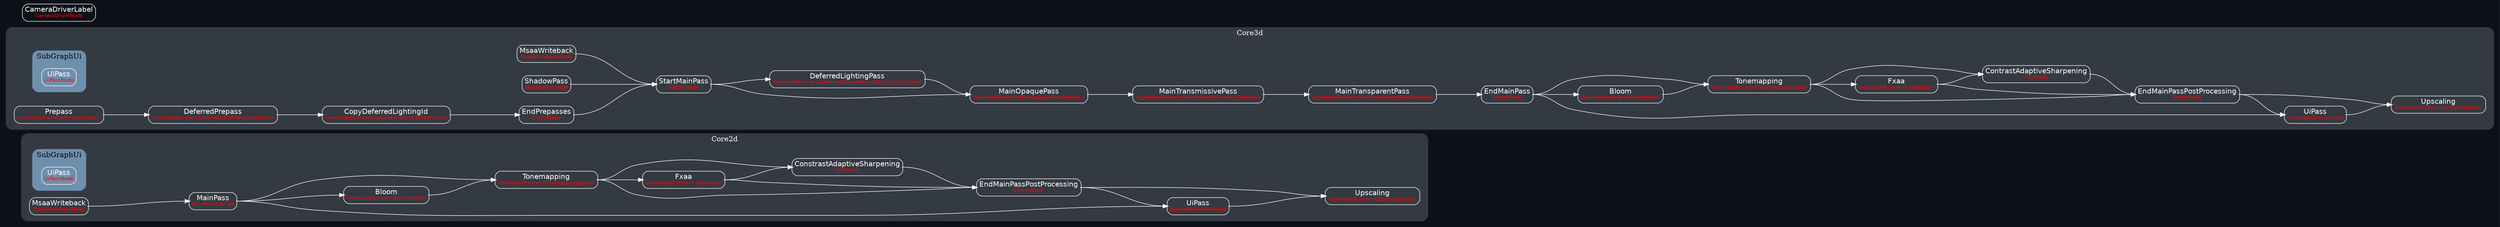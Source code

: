 digraph "RenderGraph" {
	"rankdir"="LR";
	"ranksep"="1.0";
	graph ["bgcolor"="#0d1117"];
	edge ["fontname"="Helvetica", "fontcolor"="white"];
	node ["shape"="plaintext", "fontname"="Helvetica", "fontcolor"="white"];
	subgraph "cluster_Core2d" {
		"label"="Core2d";
		"fontcolor"="red";
		graph ["style"="rounded,filled", "color"="#343a42", "fontcolor"="white"];
		subgraph "cluster_Core2d_SubGraphUi" {
			"label"="SubGraphUi";
			"fontcolor"="red";
			graph ["style"="rounded,filled", "color"="#6f90ad", "fontcolor"="black"];
			"_Core2d_SubGraphUi__Core2d_SubGraphUiUiPass" ["label"=<<TABLE STYLE="rounded"><TR><TD PORT="title" BORDER="0" COLSPAN="2">UiPass<BR/><FONT COLOR="red" POINT-SIZE="10">UiPassNode</FONT></TD></TR></TABLE>>, "color"="white", "fillcolor"="white"]
		}
		
		"_Core2d__Core2dConstrastAdaptiveSharpening" ["label"=<<TABLE STYLE="rounded"><TR><TD PORT="title" BORDER="0" COLSPAN="2">ConstrastAdaptiveSharpening<BR/><FONT COLOR="red" POINT-SIZE="10">CASNode</FONT></TD></TR></TABLE>>, "color"="white", "fillcolor"="white"]
		"_Core2d__Core2dMainPass" ["label"=<<TABLE STYLE="rounded"><TR><TD PORT="title" BORDER="0" COLSPAN="2">MainPass<BR/><FONT COLOR="red" POINT-SIZE="10">MainPass2dNode</FONT></TD></TR></TABLE>>, "color"="white", "fillcolor"="white"]
		"_Core2d__Core2dMsaaWriteback" ["label"=<<TABLE STYLE="rounded"><TR><TD PORT="title" BORDER="0" COLSPAN="2">MsaaWriteback<BR/><FONT COLOR="red" POINT-SIZE="10">MsaaWritebackNode</FONT></TD></TR></TABLE>>, "color"="white", "fillcolor"="white"]
		"_Core2d__Core2dEndMainPassPostProcessing" ["label"=<<TABLE STYLE="rounded"><TR><TD PORT="title" BORDER="0" COLSPAN="2">EndMainPassPostProcessing<BR/><FONT COLOR="red" POINT-SIZE="10">EmptyNode</FONT></TD></TR></TABLE>>, "color"="white", "fillcolor"="white"]
		"_Core2d__Core2dUiPass" ["label"=<<TABLE STYLE="rounded"><TR><TD PORT="title" BORDER="0" COLSPAN="2">UiPass<BR/><FONT COLOR="red" POINT-SIZE="10">RunGraphOnViewNode</FONT></TD></TR></TABLE>>, "color"="white", "fillcolor"="white"]
		"_Core2d__Core2dBloom" ["label"=<<TABLE STYLE="rounded"><TR><TD PORT="title" BORDER="0" COLSPAN="2">Bloom<BR/><FONT COLOR="red" POINT-SIZE="10">ViewNodeRunner&lt;BloomNode&gt;</FONT></TD></TR></TABLE>>, "color"="white", "fillcolor"="white"]
		"_Core2d__Core2dFxaa" ["label"=<<TABLE STYLE="rounded"><TR><TD PORT="title" BORDER="0" COLSPAN="2">Fxaa<BR/><FONT COLOR="red" POINT-SIZE="10">ViewNodeRunner&lt;FxaaNode&gt;</FONT></TD></TR></TABLE>>, "color"="white", "fillcolor"="white"]
		"_Core2d__Core2dTonemapping" ["label"=<<TABLE STYLE="rounded"><TR><TD PORT="title" BORDER="0" COLSPAN="2">Tonemapping<BR/><FONT COLOR="red" POINT-SIZE="10">ViewNodeRunner&lt;TonemappingNode&gt;</FONT></TD></TR></TABLE>>, "color"="white", "fillcolor"="white"]
		"_Core2d__Core2dUpscaling" ["label"=<<TABLE STYLE="rounded"><TR><TD PORT="title" BORDER="0" COLSPAN="2">Upscaling<BR/><FONT COLOR="red" POINT-SIZE="10">ViewNodeRunner&lt;UpscalingNode&gt;</FONT></TD></TR></TABLE>>, "color"="white", "fillcolor"="white"]
		"_Core2d__Core2dTonemapping":"title:e" -> "_Core2d__Core2dConstrastAdaptiveSharpening":"title:w" ["color"="white"]
		"_Core2d__Core2dFxaa":"title:e" -> "_Core2d__Core2dConstrastAdaptiveSharpening":"title:w" ["color"="white"]
		"_Core2d__Core2dMsaaWriteback":"title:e" -> "_Core2d__Core2dMainPass":"title:w" ["color"="white"]
		"_Core2d__Core2dTonemapping":"title:e" -> "_Core2d__Core2dEndMainPassPostProcessing":"title:w" ["color"="white"]
		"_Core2d__Core2dFxaa":"title:e" -> "_Core2d__Core2dEndMainPassPostProcessing":"title:w" ["color"="white"]
		"_Core2d__Core2dConstrastAdaptiveSharpening":"title:e" -> "_Core2d__Core2dEndMainPassPostProcessing":"title:w" ["color"="white"]
		"_Core2d__Core2dMainPass":"title:e" -> "_Core2d__Core2dUiPass":"title:w" ["color"="white"]
		"_Core2d__Core2dEndMainPassPostProcessing":"title:e" -> "_Core2d__Core2dUiPass":"title:w" ["color"="white"]
		"_Core2d__Core2dMainPass":"title:e" -> "_Core2d__Core2dBloom":"title:w" ["color"="white"]
		"_Core2d__Core2dTonemapping":"title:e" -> "_Core2d__Core2dFxaa":"title:w" ["color"="white"]
		"_Core2d__Core2dMainPass":"title:e" -> "_Core2d__Core2dTonemapping":"title:w" ["color"="white"]
		"_Core2d__Core2dBloom":"title:e" -> "_Core2d__Core2dTonemapping":"title:w" ["color"="white"]
		"_Core2d__Core2dEndMainPassPostProcessing":"title:e" -> "_Core2d__Core2dUpscaling":"title:w" ["color"="white"]
		"_Core2d__Core2dUiPass":"title:e" -> "_Core2d__Core2dUpscaling":"title:w" ["color"="white"]
	}
	
	subgraph "cluster_Core3d" {
		"label"="Core3d";
		"fontcolor"="red";
		graph ["style"="rounded,filled", "color"="#343a42", "fontcolor"="white"];
		subgraph "cluster_Core3d_SubGraphUi" {
			"label"="SubGraphUi";
			"fontcolor"="red";
			graph ["style"="rounded,filled", "color"="#6f90ad", "fontcolor"="black"];
			"_Core3d_SubGraphUi__Core3d_SubGraphUiUiPass" ["label"=<<TABLE STYLE="rounded"><TR><TD PORT="title" BORDER="0" COLSPAN="2">UiPass<BR/><FONT COLOR="red" POINT-SIZE="10">UiPassNode</FONT></TD></TR></TABLE>>, "color"="white", "fillcolor"="white"]
		}
		
		"_Core3d__Core3dContrastAdaptiveSharpening" ["label"=<<TABLE STYLE="rounded"><TR><TD PORT="title" BORDER="0" COLSPAN="2">ContrastAdaptiveSharpening<BR/><FONT COLOR="red" POINT-SIZE="10">CASNode</FONT></TD></TR></TABLE>>, "color"="white", "fillcolor"="white"]
		"_Core3d__Core3dMsaaWriteback" ["label"=<<TABLE STYLE="rounded"><TR><TD PORT="title" BORDER="0" COLSPAN="2">MsaaWriteback<BR/><FONT COLOR="red" POINT-SIZE="10">MsaaWritebackNode</FONT></TD></TR></TABLE>>, "color"="white", "fillcolor"="white"]
		"_Core3d__Core3dShadowPass" ["label"=<<TABLE STYLE="rounded"><TR><TD PORT="title" BORDER="0" COLSPAN="2">ShadowPass<BR/><FONT COLOR="red" POINT-SIZE="10">ShadowPassNode</FONT></TD></TR></TABLE>>, "color"="white", "fillcolor"="white"]
		"_Core3d__Core3dEndMainPass" ["label"=<<TABLE STYLE="rounded"><TR><TD PORT="title" BORDER="0" COLSPAN="2">EndMainPass<BR/><FONT COLOR="red" POINT-SIZE="10">EmptyNode</FONT></TD></TR></TABLE>>, "color"="white", "fillcolor"="white"]
		"_Core3d__Core3dStartMainPass" ["label"=<<TABLE STYLE="rounded"><TR><TD PORT="title" BORDER="0" COLSPAN="2">StartMainPass<BR/><FONT COLOR="red" POINT-SIZE="10">EmptyNode</FONT></TD></TR></TABLE>>, "color"="white", "fillcolor"="white"]
		"_Core3d__Core3dEndPrepasses" ["label"=<<TABLE STYLE="rounded"><TR><TD PORT="title" BORDER="0" COLSPAN="2">EndPrepasses<BR/><FONT COLOR="red" POINT-SIZE="10">EmptyNode</FONT></TD></TR></TABLE>>, "color"="white", "fillcolor"="white"]
		"_Core3d__Core3dEndMainPassPostProcessing" ["label"=<<TABLE STYLE="rounded"><TR><TD PORT="title" BORDER="0" COLSPAN="2">EndMainPassPostProcessing<BR/><FONT COLOR="red" POINT-SIZE="10">EmptyNode</FONT></TD></TR></TABLE>>, "color"="white", "fillcolor"="white"]
		"_Core3d__Core3dUiPass" ["label"=<<TABLE STYLE="rounded"><TR><TD PORT="title" BORDER="0" COLSPAN="2">UiPass<BR/><FONT COLOR="red" POINT-SIZE="10">RunGraphOnViewNode</FONT></TD></TR></TABLE>>, "color"="white", "fillcolor"="white"]
		"_Core3d__Core3dBloom" ["label"=<<TABLE STYLE="rounded"><TR><TD PORT="title" BORDER="0" COLSPAN="2">Bloom<BR/><FONT COLOR="red" POINT-SIZE="10">ViewNodeRunner&lt;BloomNode&gt;</FONT></TD></TR></TABLE>>, "color"="white", "fillcolor"="white"]
		"_Core3d__Core3dMainOpaquePass" ["label"=<<TABLE STYLE="rounded"><TR><TD PORT="title" BORDER="0" COLSPAN="2">MainOpaquePass<BR/><FONT COLOR="red" POINT-SIZE="10">ViewNodeRunner&lt;MainOpaquePass3dNode&gt;</FONT></TD></TR></TABLE>>, "color"="white", "fillcolor"="white"]
		"_Core3d__Core3dMainTransmissivePass" ["label"=<<TABLE STYLE="rounded"><TR><TD PORT="title" BORDER="0" COLSPAN="2">MainTransmissivePass<BR/><FONT COLOR="red" POINT-SIZE="10">ViewNodeRunner&lt;MainTransmissivePass3dNode&gt;</FONT></TD></TR></TABLE>>, "color"="white", "fillcolor"="white"]
		"_Core3d__Core3dMainTransparentPass" ["label"=<<TABLE STYLE="rounded"><TR><TD PORT="title" BORDER="0" COLSPAN="2">MainTransparentPass<BR/><FONT COLOR="red" POINT-SIZE="10">ViewNodeRunner&lt;MainTransparentPass3dNode&gt;</FONT></TD></TR></TABLE>>, "color"="white", "fillcolor"="white"]
		"_Core3d__Core3dCopyDeferredLightingId" ["label"=<<TABLE STYLE="rounded"><TR><TD PORT="title" BORDER="0" COLSPAN="2">CopyDeferredLightingId<BR/><FONT COLOR="red" POINT-SIZE="10">ViewNodeRunner&lt;CopyDeferredLightingIdNode&gt;</FONT></TD></TR></TABLE>>, "color"="white", "fillcolor"="white"]
		"_Core3d__Core3dDeferredPrepass" ["label"=<<TABLE STYLE="rounded"><TR><TD PORT="title" BORDER="0" COLSPAN="2">DeferredPrepass<BR/><FONT COLOR="red" POINT-SIZE="10">ViewNodeRunner&lt;DeferredGBufferPrepassNode&gt;</FONT></TD></TR></TABLE>>, "color"="white", "fillcolor"="white"]
		"_Core3d__Core3dFxaa" ["label"=<<TABLE STYLE="rounded"><TR><TD PORT="title" BORDER="0" COLSPAN="2">Fxaa<BR/><FONT COLOR="red" POINT-SIZE="10">ViewNodeRunner&lt;FxaaNode&gt;</FONT></TD></TR></TABLE>>, "color"="white", "fillcolor"="white"]
		"_Core3d__Core3dPrepass" ["label"=<<TABLE STYLE="rounded"><TR><TD PORT="title" BORDER="0" COLSPAN="2">Prepass<BR/><FONT COLOR="red" POINT-SIZE="10">ViewNodeRunner&lt;PrepassNode&gt;</FONT></TD></TR></TABLE>>, "color"="white", "fillcolor"="white"]
		"_Core3d__Core3dTonemapping" ["label"=<<TABLE STYLE="rounded"><TR><TD PORT="title" BORDER="0" COLSPAN="2">Tonemapping<BR/><FONT COLOR="red" POINT-SIZE="10">ViewNodeRunner&lt;TonemappingNode&gt;</FONT></TD></TR></TABLE>>, "color"="white", "fillcolor"="white"]
		"_Core3d__Core3dUpscaling" ["label"=<<TABLE STYLE="rounded"><TR><TD PORT="title" BORDER="0" COLSPAN="2">Upscaling<BR/><FONT COLOR="red" POINT-SIZE="10">ViewNodeRunner&lt;UpscalingNode&gt;</FONT></TD></TR></TABLE>>, "color"="white", "fillcolor"="white"]
		"_Core3d__Core3dDeferredLightingPass" ["label"=<<TABLE STYLE="rounded"><TR><TD PORT="title" BORDER="0" COLSPAN="2">DeferredLightingPass<BR/><FONT COLOR="red" POINT-SIZE="10">ViewNodeRunner&lt;DeferredOpaquePass3dPbrLightingNode&gt;</FONT></TD></TR></TABLE>>, "color"="white", "fillcolor"="white"]
		"_Core3d__Core3dTonemapping":"title:e" -> "_Core3d__Core3dContrastAdaptiveSharpening":"title:w" ["color"="white"]
		"_Core3d__Core3dFxaa":"title:e" -> "_Core3d__Core3dContrastAdaptiveSharpening":"title:w" ["color"="white"]
		"_Core3d__Core3dMainTransparentPass":"title:e" -> "_Core3d__Core3dEndMainPass":"title:w" ["color"="white"]
		"_Core3d__Core3dEndPrepasses":"title:e" -> "_Core3d__Core3dStartMainPass":"title:w" ["color"="white"]
		"_Core3d__Core3dMsaaWriteback":"title:e" -> "_Core3d__Core3dStartMainPass":"title:w" ["color"="white"]
		"_Core3d__Core3dShadowPass":"title:e" -> "_Core3d__Core3dStartMainPass":"title:w" ["color"="white"]
		"_Core3d__Core3dCopyDeferredLightingId":"title:e" -> "_Core3d__Core3dEndPrepasses":"title:w" ["color"="white"]
		"_Core3d__Core3dTonemapping":"title:e" -> "_Core3d__Core3dEndMainPassPostProcessing":"title:w" ["color"="white"]
		"_Core3d__Core3dFxaa":"title:e" -> "_Core3d__Core3dEndMainPassPostProcessing":"title:w" ["color"="white"]
		"_Core3d__Core3dContrastAdaptiveSharpening":"title:e" -> "_Core3d__Core3dEndMainPassPostProcessing":"title:w" ["color"="white"]
		"_Core3d__Core3dEndMainPass":"title:e" -> "_Core3d__Core3dUiPass":"title:w" ["color"="white"]
		"_Core3d__Core3dEndMainPassPostProcessing":"title:e" -> "_Core3d__Core3dUiPass":"title:w" ["color"="white"]
		"_Core3d__Core3dEndMainPass":"title:e" -> "_Core3d__Core3dBloom":"title:w" ["color"="white"]
		"_Core3d__Core3dStartMainPass":"title:e" -> "_Core3d__Core3dMainOpaquePass":"title:w" ["color"="white"]
		"_Core3d__Core3dDeferredLightingPass":"title:e" -> "_Core3d__Core3dMainOpaquePass":"title:w" ["color"="white"]
		"_Core3d__Core3dMainOpaquePass":"title:e" -> "_Core3d__Core3dMainTransmissivePass":"title:w" ["color"="white"]
		"_Core3d__Core3dMainTransmissivePass":"title:e" -> "_Core3d__Core3dMainTransparentPass":"title:w" ["color"="white"]
		"_Core3d__Core3dDeferredPrepass":"title:e" -> "_Core3d__Core3dCopyDeferredLightingId":"title:w" ["color"="white"]
		"_Core3d__Core3dPrepass":"title:e" -> "_Core3d__Core3dDeferredPrepass":"title:w" ["color"="white"]
		"_Core3d__Core3dTonemapping":"title:e" -> "_Core3d__Core3dFxaa":"title:w" ["color"="white"]
		"_Core3d__Core3dEndMainPass":"title:e" -> "_Core3d__Core3dTonemapping":"title:w" ["color"="white"]
		"_Core3d__Core3dBloom":"title:e" -> "_Core3d__Core3dTonemapping":"title:w" ["color"="white"]
		"_Core3d__Core3dEndMainPassPostProcessing":"title:e" -> "_Core3d__Core3dUpscaling":"title:w" ["color"="white"]
		"_Core3d__Core3dUiPass":"title:e" -> "_Core3d__Core3dUpscaling":"title:w" ["color"="white"]
		"_Core3d__Core3dStartMainPass":"title:e" -> "_Core3d__Core3dDeferredLightingPass":"title:w" ["color"="white"]
	}
	
	"_CameraDriverLabel" ["label"=<<TABLE STYLE="rounded"><TR><TD PORT="title" BORDER="0" COLSPAN="2">CameraDriverLabel<BR/><FONT COLOR="red" POINT-SIZE="10">CameraDriverNode</FONT></TD></TR></TABLE>>, "color"="white", "fillcolor"="white"]
}
